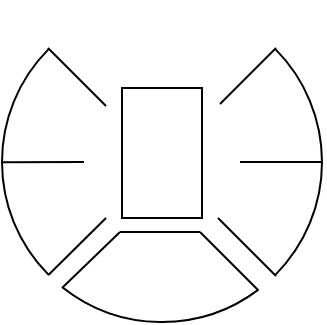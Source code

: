 <mxfile version="26.2.6">
  <diagram name="Página-1" id="PwQoLCqR4DSlBGLbm5Bj">
    <mxGraphModel dx="140" dy="134" grid="1" gridSize="1" guides="1" tooltips="1" connect="1" arrows="1" fold="1" page="1" pageScale="1" pageWidth="827" pageHeight="1169" math="0" shadow="0">
      <root>
        <mxCell id="0" />
        <mxCell id="1" parent="0" />
        <mxCell id="VZs5IcSjXEA9ZhMsPHqt-16" value="" style="endArrow=none;html=1;rounded=0;exitX=0.145;exitY=0.853;exitDx=0;exitDy=0;exitPerimeter=0;" edge="1" parent="1" source="VZs5IcSjXEA9ZhMsPHqt-19">
          <mxGeometry width="50" height="50" relative="1" as="geometry">
            <mxPoint x="24" y="136" as="sourcePoint" />
            <mxPoint x="52" y="108" as="targetPoint" />
          </mxGeometry>
        </mxCell>
        <mxCell id="VZs5IcSjXEA9ZhMsPHqt-19" value="" style="verticalLabelPosition=bottom;verticalAlign=top;html=1;shape=mxgraph.basic.arc;startAngle=0.625;endAngle=0.875;" vertex="1" parent="1">
          <mxGeometry width="160" height="160" as="geometry" />
        </mxCell>
        <mxCell id="VZs5IcSjXEA9ZhMsPHqt-24" value="" style="verticalLabelPosition=bottom;verticalAlign=top;html=1;shape=mxgraph.basic.arc;startAngle=0.125;endAngle=0.375;" vertex="1" parent="1">
          <mxGeometry width="160" height="160" as="geometry" />
        </mxCell>
        <mxCell id="VZs5IcSjXEA9ZhMsPHqt-27" value="" style="endArrow=none;html=1;rounded=0;exitX=0.002;exitY=0.501;exitDx=0;exitDy=0;exitPerimeter=0;" edge="1" parent="1" source="VZs5IcSjXEA9ZhMsPHqt-19">
          <mxGeometry width="50" height="50" relative="1" as="geometry">
            <mxPoint x="9" y="108" as="sourcePoint" />
            <mxPoint x="41" y="80" as="targetPoint" />
          </mxGeometry>
        </mxCell>
        <mxCell id="VZs5IcSjXEA9ZhMsPHqt-28" value="" style="endArrow=none;html=1;rounded=0;" edge="1" parent="1">
          <mxGeometry width="50" height="50" relative="1" as="geometry">
            <mxPoint x="23" y="23" as="sourcePoint" />
            <mxPoint x="52" y="52" as="targetPoint" />
          </mxGeometry>
        </mxCell>
        <mxCell id="VZs5IcSjXEA9ZhMsPHqt-29" value="" style="endArrow=none;html=1;rounded=0;" edge="1" parent="1">
          <mxGeometry width="50" height="50" relative="1" as="geometry">
            <mxPoint x="108" y="108" as="sourcePoint" />
            <mxPoint x="137" y="137" as="targetPoint" />
          </mxGeometry>
        </mxCell>
        <mxCell id="VZs5IcSjXEA9ZhMsPHqt-30" value="" style="endArrow=none;html=1;rounded=0;exitX=0.002;exitY=0.501;exitDx=0;exitDy=0;exitPerimeter=0;" edge="1" parent="1">
          <mxGeometry width="50" height="50" relative="1" as="geometry">
            <mxPoint x="119" y="79.96" as="sourcePoint" />
            <mxPoint x="160" y="79.96" as="targetPoint" />
          </mxGeometry>
        </mxCell>
        <mxCell id="VZs5IcSjXEA9ZhMsPHqt-31" value="" style="endArrow=none;html=1;rounded=0;" edge="1" parent="1">
          <mxGeometry width="50" height="50" relative="1" as="geometry">
            <mxPoint x="109" y="51" as="sourcePoint" />
            <mxPoint x="137" y="23" as="targetPoint" />
          </mxGeometry>
        </mxCell>
        <mxCell id="VZs5IcSjXEA9ZhMsPHqt-32" value="" style="verticalLabelPosition=bottom;verticalAlign=top;html=1;shape=mxgraph.basic.arc;startAngle=0.397;endAngle=0.607;" vertex="1" parent="1">
          <mxGeometry width="160" height="160" as="geometry" />
        </mxCell>
        <mxCell id="VZs5IcSjXEA9ZhMsPHqt-35" value="" style="endArrow=none;html=1;rounded=0;exitX=0.145;exitY=0.853;exitDx=0;exitDy=0;exitPerimeter=0;" edge="1" parent="1">
          <mxGeometry width="50" height="50" relative="1" as="geometry">
            <mxPoint x="30" y="143" as="sourcePoint" />
            <mxPoint x="59" y="115" as="targetPoint" />
          </mxGeometry>
        </mxCell>
        <mxCell id="VZs5IcSjXEA9ZhMsPHqt-36" value="" style="endArrow=none;html=1;rounded=0;" edge="1" parent="1">
          <mxGeometry width="50" height="50" relative="1" as="geometry">
            <mxPoint x="99" y="115" as="sourcePoint" />
            <mxPoint x="128" y="144" as="targetPoint" />
          </mxGeometry>
        </mxCell>
        <mxCell id="VZs5IcSjXEA9ZhMsPHqt-37" value="" style="endArrow=none;html=1;rounded=0;" edge="1" parent="1">
          <mxGeometry width="50" height="50" relative="1" as="geometry">
            <mxPoint x="59" y="115" as="sourcePoint" />
            <mxPoint x="99" y="115" as="targetPoint" />
          </mxGeometry>
        </mxCell>
        <mxCell id="VZs5IcSjXEA9ZhMsPHqt-47" value="" style="verticalLabelPosition=bottom;verticalAlign=top;html=1;shape=mxgraph.basic.rect;fillColor2=none;strokeWidth=1;size=20;indent=5;" vertex="1" parent="1">
          <mxGeometry x="60" y="43" width="40" height="65" as="geometry" />
        </mxCell>
      </root>
    </mxGraphModel>
  </diagram>
</mxfile>
